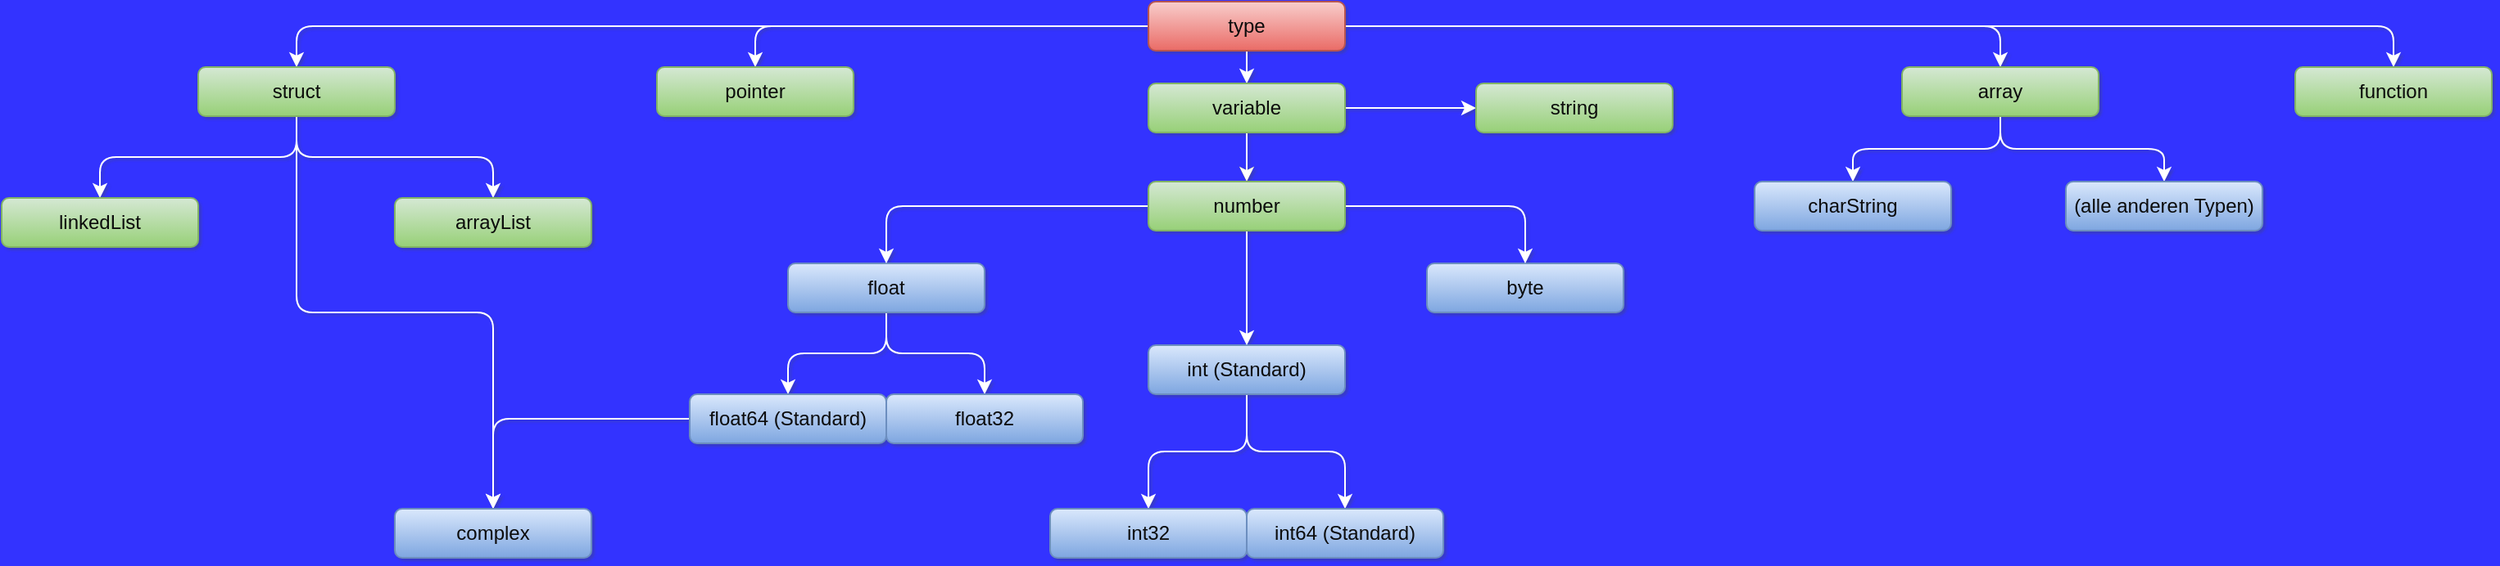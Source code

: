 <mxfile>
    <diagram id="e1hJ0vjvRPFrp0CyKhk_" name="types">
        <mxGraphModel dx="815" dy="596" grid="1" gridSize="10" guides="1" tooltips="1" connect="1" arrows="1" fold="1" page="1" pageScale="1" pageWidth="1600" pageHeight="900" background="#3333FF" math="0" shadow="1">
            <root>
                <mxCell id="0"/>
                <mxCell id="1" parent="0"/>
                <mxCell id="eucJpfDko_vi7RkiYYHx-15" style="edgeStyle=orthogonalEdgeStyle;rounded=1;orthogonalLoop=1;jettySize=auto;html=1;strokeColor=#FFFFFF;" parent="1" source="q9bZN0hqR5tmcUif_ThB-1" target="eucJpfDko_vi7RkiYYHx-4" edge="1">
                    <mxGeometry relative="1" as="geometry"/>
                </mxCell>
                <mxCell id="eucJpfDko_vi7RkiYYHx-16" style="edgeStyle=orthogonalEdgeStyle;rounded=1;orthogonalLoop=1;jettySize=auto;html=1;strokeColor=#FFFFFF;" parent="1" source="q9bZN0hqR5tmcUif_ThB-1" target="q9bZN0hqR5tmcUif_ThB-2" edge="1">
                    <mxGeometry relative="1" as="geometry"/>
                </mxCell>
                <mxCell id="eucJpfDko_vi7RkiYYHx-17" style="edgeStyle=orthogonalEdgeStyle;rounded=1;orthogonalLoop=1;jettySize=auto;html=1;strokeColor=#FFFFFF;" parent="1" source="q9bZN0hqR5tmcUif_ThB-1" target="q9bZN0hqR5tmcUif_ThB-11" edge="1">
                    <mxGeometry relative="1" as="geometry"/>
                </mxCell>
                <mxCell id="eucJpfDko_vi7RkiYYHx-24" style="edgeStyle=orthogonalEdgeStyle;rounded=1;orthogonalLoop=1;jettySize=auto;html=1;strokeColor=#FFFFFF;" parent="1" source="q9bZN0hqR5tmcUif_ThB-1" target="eucJpfDko_vi7RkiYYHx-23" edge="1">
                    <mxGeometry relative="1" as="geometry"/>
                </mxCell>
                <mxCell id="_8uC7frrzM7Oaj5s3-th-5" style="edgeStyle=orthogonalEdgeStyle;rounded=1;orthogonalLoop=1;jettySize=auto;html=1;strokeColor=#FFFFFF;" parent="1" source="q9bZN0hqR5tmcUif_ThB-1" target="_8uC7frrzM7Oaj5s3-th-4" edge="1">
                    <mxGeometry relative="1" as="geometry"/>
                </mxCell>
                <mxCell id="q9bZN0hqR5tmcUif_ThB-1" value="type" style="rounded=1;whiteSpace=wrap;html=1;fillColor=#f8cecc;strokeColor=#b85450;gradientColor=#ea6b66;fontColor=#080808;" parent="1" vertex="1">
                    <mxGeometry x="740" y="10" width="120" height="30" as="geometry"/>
                </mxCell>
                <mxCell id="q9bZN0hqR5tmcUif_ThB-2" value="pointer" style="rounded=1;whiteSpace=wrap;html=1;fillColor=#d5e8d4;strokeColor=#82b366;gradientColor=#97d077;fontColor=#080808;" parent="1" vertex="1">
                    <mxGeometry x="440" y="50" width="120" height="30" as="geometry"/>
                </mxCell>
                <mxCell id="_8uC7frrzM7Oaj5s3-th-9" style="edgeStyle=orthogonalEdgeStyle;rounded=1;orthogonalLoop=1;jettySize=auto;html=1;strokeColor=#FFFFFF;" parent="1" source="q9bZN0hqR5tmcUif_ThB-11" target="_8uC7frrzM7Oaj5s3-th-8" edge="1">
                    <mxGeometry relative="1" as="geometry"/>
                </mxCell>
                <mxCell id="_8uC7frrzM7Oaj5s3-th-11" style="edgeStyle=orthogonalEdgeStyle;rounded=1;orthogonalLoop=1;jettySize=auto;html=1;strokeColor=#FFFFFF;" parent="1" source="q9bZN0hqR5tmcUif_ThB-11" target="_8uC7frrzM7Oaj5s3-th-10" edge="1">
                    <mxGeometry relative="1" as="geometry"/>
                </mxCell>
                <mxCell id="_8uC7frrzM7Oaj5s3-th-15" style="edgeStyle=orthogonalEdgeStyle;rounded=1;orthogonalLoop=1;jettySize=auto;html=1;strokeColor=#FFFFFF;" parent="1" source="q9bZN0hqR5tmcUif_ThB-11" target="_8uC7frrzM7Oaj5s3-th-13" edge="1">
                    <mxGeometry relative="1" as="geometry"/>
                </mxCell>
                <mxCell id="q9bZN0hqR5tmcUif_ThB-11" value="struct" style="rounded=1;whiteSpace=wrap;html=1;fillColor=#d5e8d4;strokeColor=#82b366;gradientColor=#97d077;fontColor=#080808;" parent="1" vertex="1">
                    <mxGeometry x="160" y="50" width="120" height="30" as="geometry"/>
                </mxCell>
                <mxCell id="eucJpfDko_vi7RkiYYHx-5" style="edgeStyle=orthogonalEdgeStyle;rounded=1;orthogonalLoop=1;jettySize=auto;html=1;strokeColor=#FFFFFF;" parent="1" source="4AstwILhhjHzBIvCOlqU-8" target="4AstwILhhjHzBIvCOlqU-30" edge="1">
                    <mxGeometry relative="1" as="geometry"/>
                </mxCell>
                <mxCell id="eucJpfDko_vi7RkiYYHx-6" style="edgeStyle=orthogonalEdgeStyle;rounded=1;orthogonalLoop=1;jettySize=auto;html=1;strokeColor=#FFFFFF;" parent="1" source="4AstwILhhjHzBIvCOlqU-8" target="4AstwILhhjHzBIvCOlqU-28" edge="1">
                    <mxGeometry relative="1" as="geometry"/>
                </mxCell>
                <mxCell id="4AstwILhhjHzBIvCOlqU-8" value="float" style="rounded=1;whiteSpace=wrap;html=1;fillColor=#dae8fc;strokeColor=#6c8ebf;gradientColor=#7ea6e0;fontColor=#080808;" parent="1" vertex="1">
                    <mxGeometry x="520" y="170" width="120" height="30" as="geometry"/>
                </mxCell>
                <mxCell id="eucJpfDko_vi7RkiYYHx-11" style="edgeStyle=orthogonalEdgeStyle;rounded=1;orthogonalLoop=1;jettySize=auto;html=1;strokeColor=#FFFFFF;" parent="1" source="4AstwILhhjHzBIvCOlqU-12" target="4AstwILhhjHzBIvCOlqU-19" edge="1">
                    <mxGeometry relative="1" as="geometry"/>
                </mxCell>
                <mxCell id="eucJpfDko_vi7RkiYYHx-12" style="edgeStyle=orthogonalEdgeStyle;rounded=1;orthogonalLoop=1;jettySize=auto;html=1;strokeColor=#FFFFFF;" parent="1" source="4AstwILhhjHzBIvCOlqU-12" target="4AstwILhhjHzBIvCOlqU-20" edge="1">
                    <mxGeometry relative="1" as="geometry"/>
                </mxCell>
                <mxCell id="4AstwILhhjHzBIvCOlqU-12" value="int (Standard)" style="rounded=1;whiteSpace=wrap;html=1;fillColor=#dae8fc;strokeColor=#6c8ebf;gradientColor=#7ea6e0;fontColor=#080808;" parent="1" vertex="1">
                    <mxGeometry x="740" y="220" width="120" height="30" as="geometry"/>
                </mxCell>
                <mxCell id="4AstwILhhjHzBIvCOlqU-17" value="byte" style="rounded=1;whiteSpace=wrap;html=1;fillColor=#dae8fc;strokeColor=#6c8ebf;gradientColor=#7ea6e0;fontColor=#080808;" parent="1" vertex="1">
                    <mxGeometry x="910" y="170" width="120" height="30" as="geometry"/>
                </mxCell>
                <mxCell id="4AstwILhhjHzBIvCOlqU-19" value="int32" style="rounded=1;whiteSpace=wrap;html=1;fillColor=#dae8fc;strokeColor=#6c8ebf;gradientColor=#7ea6e0;fontColor=#080808;" parent="1" vertex="1">
                    <mxGeometry x="680" y="320" width="120" height="30" as="geometry"/>
                </mxCell>
                <mxCell id="4AstwILhhjHzBIvCOlqU-20" value="int64 (Standard)" style="rounded=1;whiteSpace=wrap;html=1;fillColor=#dae8fc;strokeColor=#6c8ebf;gradientColor=#7ea6e0;fontColor=#080808;" parent="1" vertex="1">
                    <mxGeometry x="800" y="320" width="120" height="30" as="geometry"/>
                </mxCell>
                <mxCell id="_8uC7frrzM7Oaj5s3-th-14" style="edgeStyle=orthogonalEdgeStyle;rounded=1;orthogonalLoop=1;jettySize=auto;html=1;strokeColor=#FFFFFF;" parent="1" source="4AstwILhhjHzBIvCOlqU-28" target="_8uC7frrzM7Oaj5s3-th-13" edge="1">
                    <mxGeometry relative="1" as="geometry"/>
                </mxCell>
                <mxCell id="4AstwILhhjHzBIvCOlqU-28" value="float64 (Standard)" style="rounded=1;whiteSpace=wrap;html=1;fillColor=#dae8fc;strokeColor=#6c8ebf;gradientColor=#7ea6e0;fontColor=#080808;" parent="1" vertex="1">
                    <mxGeometry x="460" y="250" width="120" height="30" as="geometry"/>
                </mxCell>
                <mxCell id="4AstwILhhjHzBIvCOlqU-30" value="float32" style="rounded=1;whiteSpace=wrap;html=1;fillColor=#dae8fc;strokeColor=#6c8ebf;gradientColor=#7ea6e0;fontColor=#080808;" parent="1" vertex="1">
                    <mxGeometry x="580" y="250" width="120" height="30" as="geometry"/>
                </mxCell>
                <mxCell id="4" style="edgeStyle=orthogonalEdgeStyle;rounded=1;orthogonalLoop=1;jettySize=auto;html=1;strokeWidth=1;sketch=0;strokeColor=#FFFFFF;" parent="1" source="eucJpfDko_vi7RkiYYHx-4" target="3" edge="1">
                    <mxGeometry relative="1" as="geometry"/>
                </mxCell>
                <mxCell id="M0xLm21KrHI_8wY7LDaS-18" style="edgeStyle=orthogonalEdgeStyle;rounded=1;orthogonalLoop=1;jettySize=auto;html=1;strokeColor=#FFFFFF;" parent="1" source="eucJpfDko_vi7RkiYYHx-4" target="M0xLm21KrHI_8wY7LDaS-17" edge="1">
                    <mxGeometry relative="1" as="geometry"/>
                </mxCell>
                <mxCell id="eucJpfDko_vi7RkiYYHx-4" value="array" style="rounded=1;whiteSpace=wrap;html=1;fillColor=#d5e8d4;strokeColor=#82b366;gradientColor=#97d077;fontColor=#080808;" parent="1" vertex="1">
                    <mxGeometry x="1200" y="50" width="120" height="30" as="geometry"/>
                </mxCell>
                <mxCell id="eucJpfDko_vi7RkiYYHx-20" style="edgeStyle=orthogonalEdgeStyle;rounded=1;orthogonalLoop=1;jettySize=auto;html=1;strokeColor=#FFFFFF;" parent="1" source="eucJpfDko_vi7RkiYYHx-18" target="4AstwILhhjHzBIvCOlqU-8" edge="1">
                    <mxGeometry relative="1" as="geometry"/>
                </mxCell>
                <mxCell id="eucJpfDko_vi7RkiYYHx-21" style="edgeStyle=orthogonalEdgeStyle;rounded=1;orthogonalLoop=1;jettySize=auto;html=1;strokeColor=#FFFFFF;" parent="1" source="eucJpfDko_vi7RkiYYHx-18" target="4AstwILhhjHzBIvCOlqU-17" edge="1">
                    <mxGeometry relative="1" as="geometry"/>
                </mxCell>
                <mxCell id="eucJpfDko_vi7RkiYYHx-22" style="edgeStyle=orthogonalEdgeStyle;rounded=1;orthogonalLoop=1;jettySize=auto;html=1;strokeColor=#FFFFFF;" parent="1" source="eucJpfDko_vi7RkiYYHx-18" target="4AstwILhhjHzBIvCOlqU-12" edge="1">
                    <mxGeometry relative="1" as="geometry"/>
                </mxCell>
                <mxCell id="eucJpfDko_vi7RkiYYHx-18" value="number" style="rounded=1;whiteSpace=wrap;html=1;fillColor=#d5e8d4;strokeColor=#82b366;gradientColor=#97d077;fontColor=#080808;" parent="1" vertex="1">
                    <mxGeometry x="740" y="120" width="120" height="30" as="geometry"/>
                </mxCell>
                <mxCell id="eucJpfDko_vi7RkiYYHx-23" value="function" style="rounded=1;whiteSpace=wrap;html=1;fillColor=#d5e8d4;strokeColor=#82b366;gradientColor=#97d077;fontColor=#080808;" parent="1" vertex="1">
                    <mxGeometry x="1440" y="50" width="120" height="30" as="geometry"/>
                </mxCell>
                <mxCell id="11" style="edgeStyle=orthogonalEdgeStyle;rounded=1;sketch=0;orthogonalLoop=1;jettySize=auto;html=1;strokeWidth=1;" parent="1" source="_8uC7frrzM7Oaj5s3-th-4" target="eucJpfDko_vi7RkiYYHx-18" edge="1">
                    <mxGeometry relative="1" as="geometry"/>
                </mxCell>
                <mxCell id="14" value="" style="edgeStyle=orthogonalEdgeStyle;rounded=1;sketch=0;orthogonalLoop=1;jettySize=auto;html=1;strokeWidth=1;strokeColor=#FFFFFF;" parent="1" source="_8uC7frrzM7Oaj5s3-th-4" target="eucJpfDko_vi7RkiYYHx-18" edge="1">
                    <mxGeometry relative="1" as="geometry"/>
                </mxCell>
                <mxCell id="M0xLm21KrHI_8wY7LDaS-15" style="edgeStyle=orthogonalEdgeStyle;rounded=1;orthogonalLoop=1;jettySize=auto;html=1;strokeColor=#FFFFFF;" parent="1" source="_8uC7frrzM7Oaj5s3-th-4" target="M0xLm21KrHI_8wY7LDaS-16" edge="1">
                    <mxGeometry relative="1" as="geometry">
                        <mxPoint x="1140" y="120" as="targetPoint"/>
                    </mxGeometry>
                </mxCell>
                <mxCell id="_8uC7frrzM7Oaj5s3-th-4" value="variable" style="rounded=1;whiteSpace=wrap;html=1;fillColor=#d5e8d4;strokeColor=#82b366;gradientColor=#97d077;fontColor=#080808;" parent="1" vertex="1">
                    <mxGeometry x="740" y="60" width="120" height="30" as="geometry"/>
                </mxCell>
                <mxCell id="_8uC7frrzM7Oaj5s3-th-8" value="linkedList" style="rounded=1;whiteSpace=wrap;html=1;fillColor=#d5e8d4;strokeColor=#82b366;gradientColor=#97d077;fontColor=#080808;" parent="1" vertex="1">
                    <mxGeometry x="40" y="130" width="120" height="30" as="geometry"/>
                </mxCell>
                <mxCell id="_8uC7frrzM7Oaj5s3-th-10" value="arrayList" style="rounded=1;whiteSpace=wrap;html=1;fillColor=#d5e8d4;strokeColor=#82b366;gradientColor=#97d077;fontColor=#080808;" parent="1" vertex="1">
                    <mxGeometry x="280" y="130" width="120" height="30" as="geometry"/>
                </mxCell>
                <mxCell id="_8uC7frrzM7Oaj5s3-th-13" value="complex" style="rounded=1;whiteSpace=wrap;html=1;fillColor=#dae8fc;strokeColor=#6c8ebf;gradientColor=#7ea6e0;fontColor=#080808;" parent="1" vertex="1">
                    <mxGeometry x="280" y="320" width="120" height="30" as="geometry"/>
                </mxCell>
                <mxCell id="3" value="(alle anderen Typen)" style="rounded=1;whiteSpace=wrap;html=1;fillColor=#dae8fc;strokeColor=#6c8ebf;gradientColor=#7ea6e0;fontColor=#080808;" parent="1" vertex="1">
                    <mxGeometry x="1300" y="120" width="120" height="30" as="geometry"/>
                </mxCell>
                <mxCell id="M0xLm21KrHI_8wY7LDaS-16" value="string" style="rounded=1;whiteSpace=wrap;html=1;fillColor=#d5e8d4;strokeColor=#82b366;gradientColor=#97d077;fontColor=#080808;" parent="1" vertex="1">
                    <mxGeometry x="940" y="60" width="120" height="30" as="geometry"/>
                </mxCell>
                <mxCell id="M0xLm21KrHI_8wY7LDaS-17" value="charString" style="rounded=1;whiteSpace=wrap;html=1;fillColor=#dae8fc;strokeColor=#6c8ebf;gradientColor=#7ea6e0;fontColor=#080808;" parent="1" vertex="1">
                    <mxGeometry x="1110" y="120" width="120" height="30" as="geometry"/>
                </mxCell>
            </root>
        </mxGraphModel>
    </diagram>
</mxfile>